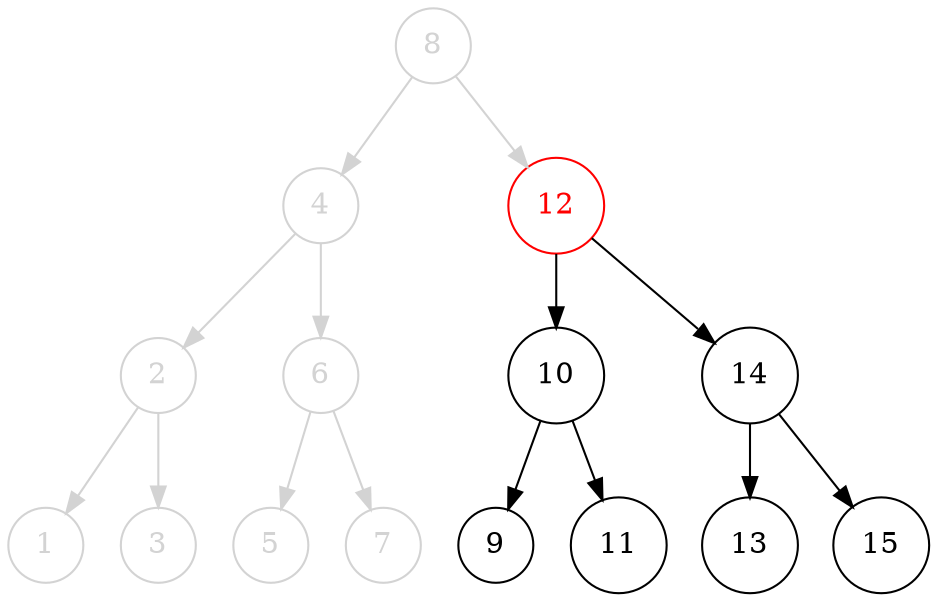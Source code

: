 digraph G {
    splines="FALSE";
    bgcolor="transparent";

    /* Entities */
    N1  [label="1", shape="circle", color="lightgrey", fontcolor="lightgrey"]
    N2  [label="2", shape="circle", color="lightgrey", fontcolor="lightgrey"]
    N3  [label="3", shape="circle", color="lightgrey", fontcolor="lightgrey"]
    N4  [label="4", shape="circle", color="lightgrey", fontcolor="lightgrey"]
    N5  [label="5", shape="circle", color="lightgrey", fontcolor="lightgrey"]
    N6  [label="6", shape="circle", color="lightgrey", fontcolor="lightgrey"]
    N7  [label="7", shape="circle", color="lightgrey", fontcolor="lightgrey"]
    N8  [label="8", shape="circle", color="lightgrey", fontcolor="lightgrey"]
    N9  [label="9", shape="circle"]
    N10 [label="10", shape="circle"]
    N11 [label="11", shape="circle"]
    N12 [label="12", shape="circle", color="red", fontcolor="red"]
    N13 [label="13", shape="circle"]
    N14 [label="14", shape="circle"]
    N15 [label="15", shape="circle"]
    
    /* Relationships */
    N8 -> N4   [color="lightgrey", fontcolor="lightgrey"]
    N8 -> N12  [color="lightgrey", fontcolor="lightgrey"]

    N4 -> N2   [color="lightgrey", fontcolor="lightgrey"]
    N4 -> N6   [color="lightgrey", fontcolor="lightgrey"]

    N12 -> N10
    N12 -> N14

    N2 -> N1   [color="lightgrey", fontcolor="lightgrey"]
    N2 -> N3   [color="lightgrey", fontcolor="lightgrey"]

    N6 -> N5   [color="lightgrey", fontcolor="lightgrey"]
    N6 -> N7   [color="lightgrey", fontcolor="lightgrey"]

    N10 -> N9
    N10 -> N11

    N14 -> N13
    N14 -> N15

    /* Ranks */
    { rank=same; };
}